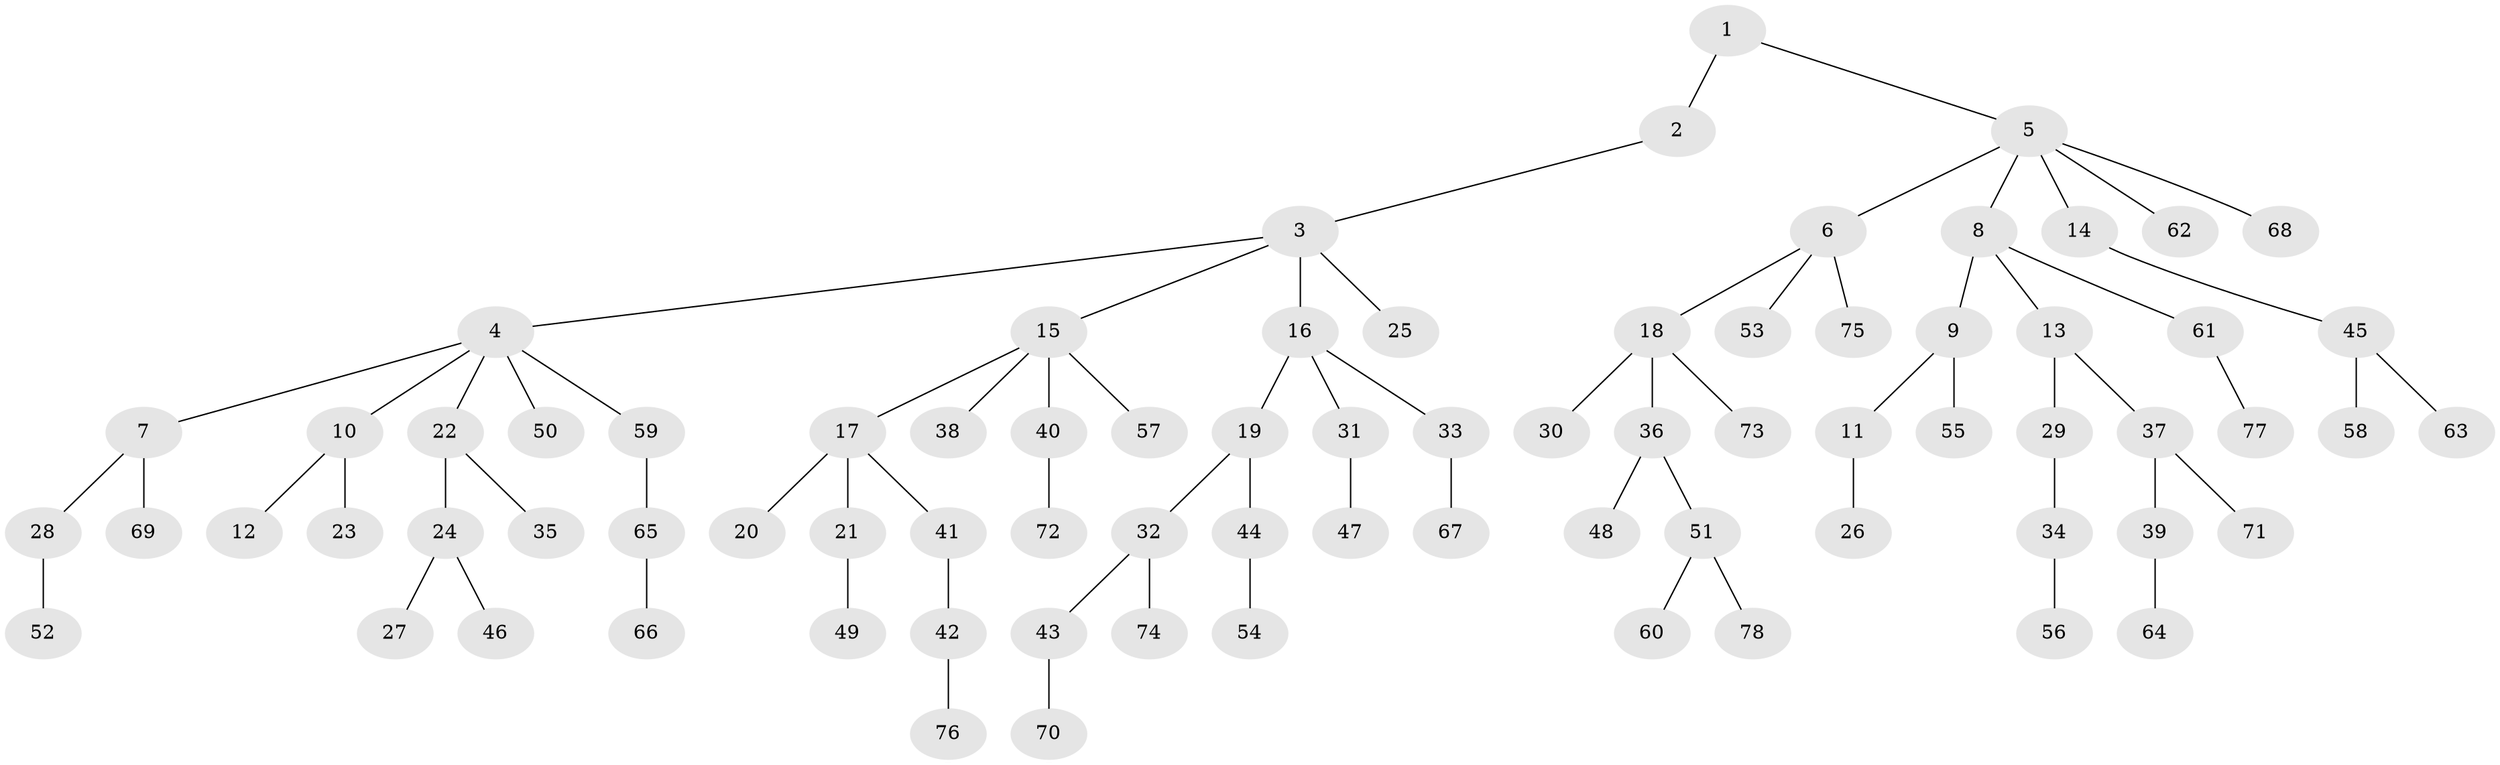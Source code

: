 // Generated by graph-tools (version 1.1) at 2025/50/03/09/25 03:50:23]
// undirected, 78 vertices, 77 edges
graph export_dot {
graph [start="1"]
  node [color=gray90,style=filled];
  1;
  2;
  3;
  4;
  5;
  6;
  7;
  8;
  9;
  10;
  11;
  12;
  13;
  14;
  15;
  16;
  17;
  18;
  19;
  20;
  21;
  22;
  23;
  24;
  25;
  26;
  27;
  28;
  29;
  30;
  31;
  32;
  33;
  34;
  35;
  36;
  37;
  38;
  39;
  40;
  41;
  42;
  43;
  44;
  45;
  46;
  47;
  48;
  49;
  50;
  51;
  52;
  53;
  54;
  55;
  56;
  57;
  58;
  59;
  60;
  61;
  62;
  63;
  64;
  65;
  66;
  67;
  68;
  69;
  70;
  71;
  72;
  73;
  74;
  75;
  76;
  77;
  78;
  1 -- 2;
  1 -- 5;
  2 -- 3;
  3 -- 4;
  3 -- 15;
  3 -- 16;
  3 -- 25;
  4 -- 7;
  4 -- 10;
  4 -- 22;
  4 -- 50;
  4 -- 59;
  5 -- 6;
  5 -- 8;
  5 -- 14;
  5 -- 62;
  5 -- 68;
  6 -- 18;
  6 -- 53;
  6 -- 75;
  7 -- 28;
  7 -- 69;
  8 -- 9;
  8 -- 13;
  8 -- 61;
  9 -- 11;
  9 -- 55;
  10 -- 12;
  10 -- 23;
  11 -- 26;
  13 -- 29;
  13 -- 37;
  14 -- 45;
  15 -- 17;
  15 -- 38;
  15 -- 40;
  15 -- 57;
  16 -- 19;
  16 -- 31;
  16 -- 33;
  17 -- 20;
  17 -- 21;
  17 -- 41;
  18 -- 30;
  18 -- 36;
  18 -- 73;
  19 -- 32;
  19 -- 44;
  21 -- 49;
  22 -- 24;
  22 -- 35;
  24 -- 27;
  24 -- 46;
  28 -- 52;
  29 -- 34;
  31 -- 47;
  32 -- 43;
  32 -- 74;
  33 -- 67;
  34 -- 56;
  36 -- 48;
  36 -- 51;
  37 -- 39;
  37 -- 71;
  39 -- 64;
  40 -- 72;
  41 -- 42;
  42 -- 76;
  43 -- 70;
  44 -- 54;
  45 -- 58;
  45 -- 63;
  51 -- 60;
  51 -- 78;
  59 -- 65;
  61 -- 77;
  65 -- 66;
}
